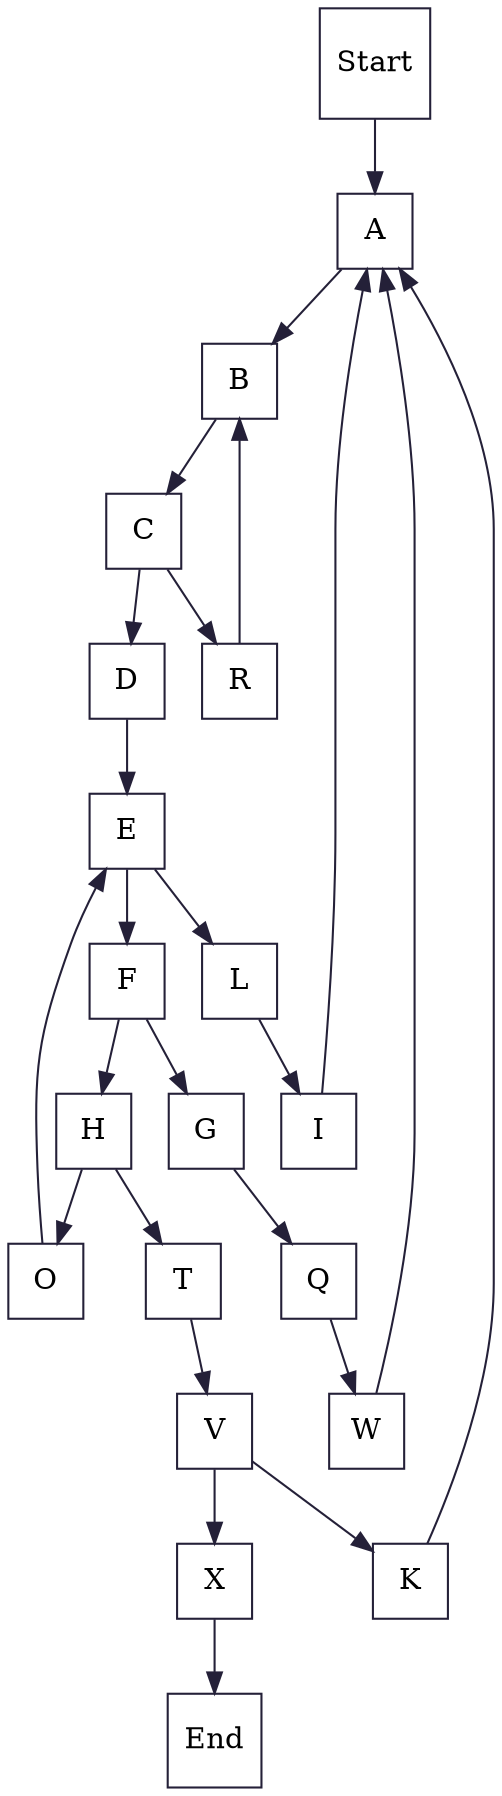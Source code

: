 digraph G {
    graph[color="#242038"]
    node[color="#242038", shape=square]
    edge[color="#242038"]
    Start->A
    I->A
    K->A
    W->A
    A->B
    R->B
    B->C
    C->D
    D->E
    O->E
    E->F
    F->G
    F->H
    L->I
    V->K
    E->L
    H->O
    G->Q
    C->R
    H->T
    T->V
    Q->W
    V->X
    X->End
}
